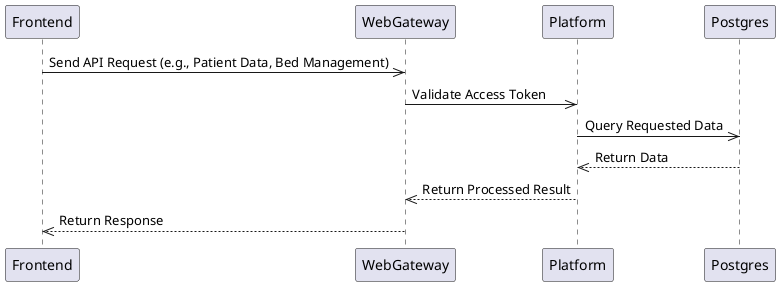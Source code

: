 @startuml
participant Frontend
participant WebGateway
participant Platform
participant Postgres

Frontend->>WebGateway: Send API Request (e.g., Patient Data, Bed Management)
WebGateway->>Platform: Validate Access Token
Platform->>Postgres: Query Requested Data
Postgres-->>Platform: Return Data
Platform-->>WebGateway: Return Processed Result
WebGateway-->>Frontend: Return Response
@enduml